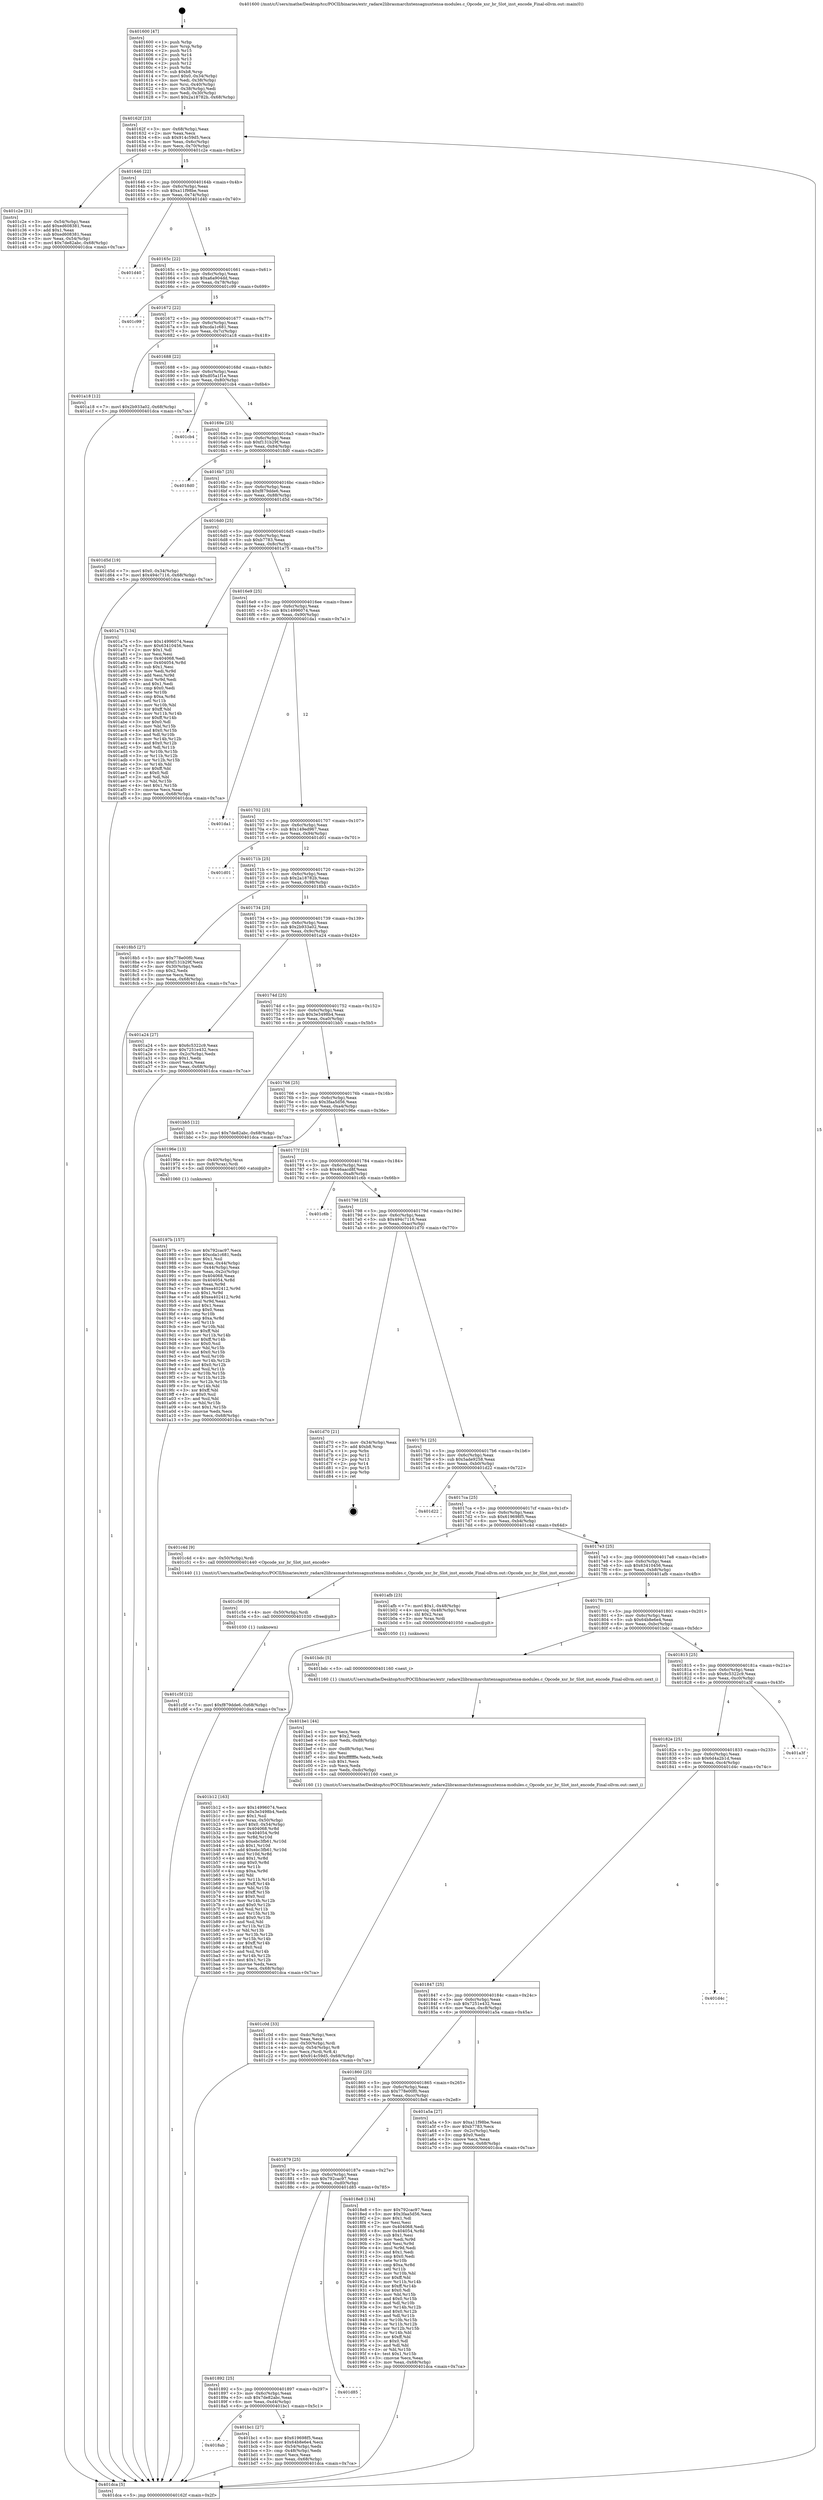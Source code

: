 digraph "0x401600" {
  label = "0x401600 (/mnt/c/Users/mathe/Desktop/tcc/POCII/binaries/extr_radare2librasmarchxtensagnuxtensa-modules.c_Opcode_xsr_br_Slot_inst_encode_Final-ollvm.out::main(0))"
  labelloc = "t"
  node[shape=record]

  Entry [label="",width=0.3,height=0.3,shape=circle,fillcolor=black,style=filled]
  "0x40162f" [label="{
     0x40162f [23]\l
     | [instrs]\l
     &nbsp;&nbsp;0x40162f \<+3\>: mov -0x68(%rbp),%eax\l
     &nbsp;&nbsp;0x401632 \<+2\>: mov %eax,%ecx\l
     &nbsp;&nbsp;0x401634 \<+6\>: sub $0x914c59d5,%ecx\l
     &nbsp;&nbsp;0x40163a \<+3\>: mov %eax,-0x6c(%rbp)\l
     &nbsp;&nbsp;0x40163d \<+3\>: mov %ecx,-0x70(%rbp)\l
     &nbsp;&nbsp;0x401640 \<+6\>: je 0000000000401c2e \<main+0x62e\>\l
  }"]
  "0x401c2e" [label="{
     0x401c2e [31]\l
     | [instrs]\l
     &nbsp;&nbsp;0x401c2e \<+3\>: mov -0x54(%rbp),%eax\l
     &nbsp;&nbsp;0x401c31 \<+5\>: add $0xed608381,%eax\l
     &nbsp;&nbsp;0x401c36 \<+3\>: add $0x1,%eax\l
     &nbsp;&nbsp;0x401c39 \<+5\>: sub $0xed608381,%eax\l
     &nbsp;&nbsp;0x401c3e \<+3\>: mov %eax,-0x54(%rbp)\l
     &nbsp;&nbsp;0x401c41 \<+7\>: movl $0x7de82abc,-0x68(%rbp)\l
     &nbsp;&nbsp;0x401c48 \<+5\>: jmp 0000000000401dca \<main+0x7ca\>\l
  }"]
  "0x401646" [label="{
     0x401646 [22]\l
     | [instrs]\l
     &nbsp;&nbsp;0x401646 \<+5\>: jmp 000000000040164b \<main+0x4b\>\l
     &nbsp;&nbsp;0x40164b \<+3\>: mov -0x6c(%rbp),%eax\l
     &nbsp;&nbsp;0x40164e \<+5\>: sub $0xa11f98be,%eax\l
     &nbsp;&nbsp;0x401653 \<+3\>: mov %eax,-0x74(%rbp)\l
     &nbsp;&nbsp;0x401656 \<+6\>: je 0000000000401d40 \<main+0x740\>\l
  }"]
  Exit [label="",width=0.3,height=0.3,shape=circle,fillcolor=black,style=filled,peripheries=2]
  "0x401d40" [label="{
     0x401d40\l
  }", style=dashed]
  "0x40165c" [label="{
     0x40165c [22]\l
     | [instrs]\l
     &nbsp;&nbsp;0x40165c \<+5\>: jmp 0000000000401661 \<main+0x61\>\l
     &nbsp;&nbsp;0x401661 \<+3\>: mov -0x6c(%rbp),%eax\l
     &nbsp;&nbsp;0x401664 \<+5\>: sub $0xa6a904dd,%eax\l
     &nbsp;&nbsp;0x401669 \<+3\>: mov %eax,-0x78(%rbp)\l
     &nbsp;&nbsp;0x40166c \<+6\>: je 0000000000401c99 \<main+0x699\>\l
  }"]
  "0x401c5f" [label="{
     0x401c5f [12]\l
     | [instrs]\l
     &nbsp;&nbsp;0x401c5f \<+7\>: movl $0xf879dde6,-0x68(%rbp)\l
     &nbsp;&nbsp;0x401c66 \<+5\>: jmp 0000000000401dca \<main+0x7ca\>\l
  }"]
  "0x401c99" [label="{
     0x401c99\l
  }", style=dashed]
  "0x401672" [label="{
     0x401672 [22]\l
     | [instrs]\l
     &nbsp;&nbsp;0x401672 \<+5\>: jmp 0000000000401677 \<main+0x77\>\l
     &nbsp;&nbsp;0x401677 \<+3\>: mov -0x6c(%rbp),%eax\l
     &nbsp;&nbsp;0x40167a \<+5\>: sub $0xcda1c681,%eax\l
     &nbsp;&nbsp;0x40167f \<+3\>: mov %eax,-0x7c(%rbp)\l
     &nbsp;&nbsp;0x401682 \<+6\>: je 0000000000401a18 \<main+0x418\>\l
  }"]
  "0x401c56" [label="{
     0x401c56 [9]\l
     | [instrs]\l
     &nbsp;&nbsp;0x401c56 \<+4\>: mov -0x50(%rbp),%rdi\l
     &nbsp;&nbsp;0x401c5a \<+5\>: call 0000000000401030 \<free@plt\>\l
     | [calls]\l
     &nbsp;&nbsp;0x401030 \{1\} (unknown)\l
  }"]
  "0x401a18" [label="{
     0x401a18 [12]\l
     | [instrs]\l
     &nbsp;&nbsp;0x401a18 \<+7\>: movl $0x2b933a02,-0x68(%rbp)\l
     &nbsp;&nbsp;0x401a1f \<+5\>: jmp 0000000000401dca \<main+0x7ca\>\l
  }"]
  "0x401688" [label="{
     0x401688 [22]\l
     | [instrs]\l
     &nbsp;&nbsp;0x401688 \<+5\>: jmp 000000000040168d \<main+0x8d\>\l
     &nbsp;&nbsp;0x40168d \<+3\>: mov -0x6c(%rbp),%eax\l
     &nbsp;&nbsp;0x401690 \<+5\>: sub $0xd05a1f1e,%eax\l
     &nbsp;&nbsp;0x401695 \<+3\>: mov %eax,-0x80(%rbp)\l
     &nbsp;&nbsp;0x401698 \<+6\>: je 0000000000401cb4 \<main+0x6b4\>\l
  }"]
  "0x401c0d" [label="{
     0x401c0d [33]\l
     | [instrs]\l
     &nbsp;&nbsp;0x401c0d \<+6\>: mov -0xdc(%rbp),%ecx\l
     &nbsp;&nbsp;0x401c13 \<+3\>: imul %eax,%ecx\l
     &nbsp;&nbsp;0x401c16 \<+4\>: mov -0x50(%rbp),%rdi\l
     &nbsp;&nbsp;0x401c1a \<+4\>: movslq -0x54(%rbp),%r8\l
     &nbsp;&nbsp;0x401c1e \<+4\>: mov %ecx,(%rdi,%r8,4)\l
     &nbsp;&nbsp;0x401c22 \<+7\>: movl $0x914c59d5,-0x68(%rbp)\l
     &nbsp;&nbsp;0x401c29 \<+5\>: jmp 0000000000401dca \<main+0x7ca\>\l
  }"]
  "0x401cb4" [label="{
     0x401cb4\l
  }", style=dashed]
  "0x40169e" [label="{
     0x40169e [25]\l
     | [instrs]\l
     &nbsp;&nbsp;0x40169e \<+5\>: jmp 00000000004016a3 \<main+0xa3\>\l
     &nbsp;&nbsp;0x4016a3 \<+3\>: mov -0x6c(%rbp),%eax\l
     &nbsp;&nbsp;0x4016a6 \<+5\>: sub $0xf131b29f,%eax\l
     &nbsp;&nbsp;0x4016ab \<+6\>: mov %eax,-0x84(%rbp)\l
     &nbsp;&nbsp;0x4016b1 \<+6\>: je 00000000004018d0 \<main+0x2d0\>\l
  }"]
  "0x401be1" [label="{
     0x401be1 [44]\l
     | [instrs]\l
     &nbsp;&nbsp;0x401be1 \<+2\>: xor %ecx,%ecx\l
     &nbsp;&nbsp;0x401be3 \<+5\>: mov $0x2,%edx\l
     &nbsp;&nbsp;0x401be8 \<+6\>: mov %edx,-0xd8(%rbp)\l
     &nbsp;&nbsp;0x401bee \<+1\>: cltd\l
     &nbsp;&nbsp;0x401bef \<+6\>: mov -0xd8(%rbp),%esi\l
     &nbsp;&nbsp;0x401bf5 \<+2\>: idiv %esi\l
     &nbsp;&nbsp;0x401bf7 \<+6\>: imul $0xfffffffe,%edx,%edx\l
     &nbsp;&nbsp;0x401bfd \<+3\>: sub $0x1,%ecx\l
     &nbsp;&nbsp;0x401c00 \<+2\>: sub %ecx,%edx\l
     &nbsp;&nbsp;0x401c02 \<+6\>: mov %edx,-0xdc(%rbp)\l
     &nbsp;&nbsp;0x401c08 \<+5\>: call 0000000000401160 \<next_i\>\l
     | [calls]\l
     &nbsp;&nbsp;0x401160 \{1\} (/mnt/c/Users/mathe/Desktop/tcc/POCII/binaries/extr_radare2librasmarchxtensagnuxtensa-modules.c_Opcode_xsr_br_Slot_inst_encode_Final-ollvm.out::next_i)\l
  }"]
  "0x4018d0" [label="{
     0x4018d0\l
  }", style=dashed]
  "0x4016b7" [label="{
     0x4016b7 [25]\l
     | [instrs]\l
     &nbsp;&nbsp;0x4016b7 \<+5\>: jmp 00000000004016bc \<main+0xbc\>\l
     &nbsp;&nbsp;0x4016bc \<+3\>: mov -0x6c(%rbp),%eax\l
     &nbsp;&nbsp;0x4016bf \<+5\>: sub $0xf879dde6,%eax\l
     &nbsp;&nbsp;0x4016c4 \<+6\>: mov %eax,-0x88(%rbp)\l
     &nbsp;&nbsp;0x4016ca \<+6\>: je 0000000000401d5d \<main+0x75d\>\l
  }"]
  "0x4018ab" [label="{
     0x4018ab\l
  }", style=dashed]
  "0x401d5d" [label="{
     0x401d5d [19]\l
     | [instrs]\l
     &nbsp;&nbsp;0x401d5d \<+7\>: movl $0x0,-0x34(%rbp)\l
     &nbsp;&nbsp;0x401d64 \<+7\>: movl $0x494c7116,-0x68(%rbp)\l
     &nbsp;&nbsp;0x401d6b \<+5\>: jmp 0000000000401dca \<main+0x7ca\>\l
  }"]
  "0x4016d0" [label="{
     0x4016d0 [25]\l
     | [instrs]\l
     &nbsp;&nbsp;0x4016d0 \<+5\>: jmp 00000000004016d5 \<main+0xd5\>\l
     &nbsp;&nbsp;0x4016d5 \<+3\>: mov -0x6c(%rbp),%eax\l
     &nbsp;&nbsp;0x4016d8 \<+5\>: sub $0xb7783,%eax\l
     &nbsp;&nbsp;0x4016dd \<+6\>: mov %eax,-0x8c(%rbp)\l
     &nbsp;&nbsp;0x4016e3 \<+6\>: je 0000000000401a75 \<main+0x475\>\l
  }"]
  "0x401bc1" [label="{
     0x401bc1 [27]\l
     | [instrs]\l
     &nbsp;&nbsp;0x401bc1 \<+5\>: mov $0x619698f5,%eax\l
     &nbsp;&nbsp;0x401bc6 \<+5\>: mov $0x64b8e6e4,%ecx\l
     &nbsp;&nbsp;0x401bcb \<+3\>: mov -0x54(%rbp),%edx\l
     &nbsp;&nbsp;0x401bce \<+3\>: cmp -0x48(%rbp),%edx\l
     &nbsp;&nbsp;0x401bd1 \<+3\>: cmovl %ecx,%eax\l
     &nbsp;&nbsp;0x401bd4 \<+3\>: mov %eax,-0x68(%rbp)\l
     &nbsp;&nbsp;0x401bd7 \<+5\>: jmp 0000000000401dca \<main+0x7ca\>\l
  }"]
  "0x401a75" [label="{
     0x401a75 [134]\l
     | [instrs]\l
     &nbsp;&nbsp;0x401a75 \<+5\>: mov $0x14996074,%eax\l
     &nbsp;&nbsp;0x401a7a \<+5\>: mov $0x63410456,%ecx\l
     &nbsp;&nbsp;0x401a7f \<+2\>: mov $0x1,%dl\l
     &nbsp;&nbsp;0x401a81 \<+2\>: xor %esi,%esi\l
     &nbsp;&nbsp;0x401a83 \<+7\>: mov 0x404068,%edi\l
     &nbsp;&nbsp;0x401a8a \<+8\>: mov 0x404054,%r8d\l
     &nbsp;&nbsp;0x401a92 \<+3\>: sub $0x1,%esi\l
     &nbsp;&nbsp;0x401a95 \<+3\>: mov %edi,%r9d\l
     &nbsp;&nbsp;0x401a98 \<+3\>: add %esi,%r9d\l
     &nbsp;&nbsp;0x401a9b \<+4\>: imul %r9d,%edi\l
     &nbsp;&nbsp;0x401a9f \<+3\>: and $0x1,%edi\l
     &nbsp;&nbsp;0x401aa2 \<+3\>: cmp $0x0,%edi\l
     &nbsp;&nbsp;0x401aa5 \<+4\>: sete %r10b\l
     &nbsp;&nbsp;0x401aa9 \<+4\>: cmp $0xa,%r8d\l
     &nbsp;&nbsp;0x401aad \<+4\>: setl %r11b\l
     &nbsp;&nbsp;0x401ab1 \<+3\>: mov %r10b,%bl\l
     &nbsp;&nbsp;0x401ab4 \<+3\>: xor $0xff,%bl\l
     &nbsp;&nbsp;0x401ab7 \<+3\>: mov %r11b,%r14b\l
     &nbsp;&nbsp;0x401aba \<+4\>: xor $0xff,%r14b\l
     &nbsp;&nbsp;0x401abe \<+3\>: xor $0x0,%dl\l
     &nbsp;&nbsp;0x401ac1 \<+3\>: mov %bl,%r15b\l
     &nbsp;&nbsp;0x401ac4 \<+4\>: and $0x0,%r15b\l
     &nbsp;&nbsp;0x401ac8 \<+3\>: and %dl,%r10b\l
     &nbsp;&nbsp;0x401acb \<+3\>: mov %r14b,%r12b\l
     &nbsp;&nbsp;0x401ace \<+4\>: and $0x0,%r12b\l
     &nbsp;&nbsp;0x401ad2 \<+3\>: and %dl,%r11b\l
     &nbsp;&nbsp;0x401ad5 \<+3\>: or %r10b,%r15b\l
     &nbsp;&nbsp;0x401ad8 \<+3\>: or %r11b,%r12b\l
     &nbsp;&nbsp;0x401adb \<+3\>: xor %r12b,%r15b\l
     &nbsp;&nbsp;0x401ade \<+3\>: or %r14b,%bl\l
     &nbsp;&nbsp;0x401ae1 \<+3\>: xor $0xff,%bl\l
     &nbsp;&nbsp;0x401ae4 \<+3\>: or $0x0,%dl\l
     &nbsp;&nbsp;0x401ae7 \<+2\>: and %dl,%bl\l
     &nbsp;&nbsp;0x401ae9 \<+3\>: or %bl,%r15b\l
     &nbsp;&nbsp;0x401aec \<+4\>: test $0x1,%r15b\l
     &nbsp;&nbsp;0x401af0 \<+3\>: cmovne %ecx,%eax\l
     &nbsp;&nbsp;0x401af3 \<+3\>: mov %eax,-0x68(%rbp)\l
     &nbsp;&nbsp;0x401af6 \<+5\>: jmp 0000000000401dca \<main+0x7ca\>\l
  }"]
  "0x4016e9" [label="{
     0x4016e9 [25]\l
     | [instrs]\l
     &nbsp;&nbsp;0x4016e9 \<+5\>: jmp 00000000004016ee \<main+0xee\>\l
     &nbsp;&nbsp;0x4016ee \<+3\>: mov -0x6c(%rbp),%eax\l
     &nbsp;&nbsp;0x4016f1 \<+5\>: sub $0x14996074,%eax\l
     &nbsp;&nbsp;0x4016f6 \<+6\>: mov %eax,-0x90(%rbp)\l
     &nbsp;&nbsp;0x4016fc \<+6\>: je 0000000000401da1 \<main+0x7a1\>\l
  }"]
  "0x401892" [label="{
     0x401892 [25]\l
     | [instrs]\l
     &nbsp;&nbsp;0x401892 \<+5\>: jmp 0000000000401897 \<main+0x297\>\l
     &nbsp;&nbsp;0x401897 \<+3\>: mov -0x6c(%rbp),%eax\l
     &nbsp;&nbsp;0x40189a \<+5\>: sub $0x7de82abc,%eax\l
     &nbsp;&nbsp;0x40189f \<+6\>: mov %eax,-0xd4(%rbp)\l
     &nbsp;&nbsp;0x4018a5 \<+6\>: je 0000000000401bc1 \<main+0x5c1\>\l
  }"]
  "0x401da1" [label="{
     0x401da1\l
  }", style=dashed]
  "0x401702" [label="{
     0x401702 [25]\l
     | [instrs]\l
     &nbsp;&nbsp;0x401702 \<+5\>: jmp 0000000000401707 \<main+0x107\>\l
     &nbsp;&nbsp;0x401707 \<+3\>: mov -0x6c(%rbp),%eax\l
     &nbsp;&nbsp;0x40170a \<+5\>: sub $0x149ed967,%eax\l
     &nbsp;&nbsp;0x40170f \<+6\>: mov %eax,-0x94(%rbp)\l
     &nbsp;&nbsp;0x401715 \<+6\>: je 0000000000401d01 \<main+0x701\>\l
  }"]
  "0x401d85" [label="{
     0x401d85\l
  }", style=dashed]
  "0x401d01" [label="{
     0x401d01\l
  }", style=dashed]
  "0x40171b" [label="{
     0x40171b [25]\l
     | [instrs]\l
     &nbsp;&nbsp;0x40171b \<+5\>: jmp 0000000000401720 \<main+0x120\>\l
     &nbsp;&nbsp;0x401720 \<+3\>: mov -0x6c(%rbp),%eax\l
     &nbsp;&nbsp;0x401723 \<+5\>: sub $0x2a18782b,%eax\l
     &nbsp;&nbsp;0x401728 \<+6\>: mov %eax,-0x98(%rbp)\l
     &nbsp;&nbsp;0x40172e \<+6\>: je 00000000004018b5 \<main+0x2b5\>\l
  }"]
  "0x401b12" [label="{
     0x401b12 [163]\l
     | [instrs]\l
     &nbsp;&nbsp;0x401b12 \<+5\>: mov $0x14996074,%ecx\l
     &nbsp;&nbsp;0x401b17 \<+5\>: mov $0x3e3498b4,%edx\l
     &nbsp;&nbsp;0x401b1c \<+3\>: mov $0x1,%sil\l
     &nbsp;&nbsp;0x401b1f \<+4\>: mov %rax,-0x50(%rbp)\l
     &nbsp;&nbsp;0x401b23 \<+7\>: movl $0x0,-0x54(%rbp)\l
     &nbsp;&nbsp;0x401b2a \<+8\>: mov 0x404068,%r8d\l
     &nbsp;&nbsp;0x401b32 \<+8\>: mov 0x404054,%r9d\l
     &nbsp;&nbsp;0x401b3a \<+3\>: mov %r8d,%r10d\l
     &nbsp;&nbsp;0x401b3d \<+7\>: sub $0xebc3fb61,%r10d\l
     &nbsp;&nbsp;0x401b44 \<+4\>: sub $0x1,%r10d\l
     &nbsp;&nbsp;0x401b48 \<+7\>: add $0xebc3fb61,%r10d\l
     &nbsp;&nbsp;0x401b4f \<+4\>: imul %r10d,%r8d\l
     &nbsp;&nbsp;0x401b53 \<+4\>: and $0x1,%r8d\l
     &nbsp;&nbsp;0x401b57 \<+4\>: cmp $0x0,%r8d\l
     &nbsp;&nbsp;0x401b5b \<+4\>: sete %r11b\l
     &nbsp;&nbsp;0x401b5f \<+4\>: cmp $0xa,%r9d\l
     &nbsp;&nbsp;0x401b63 \<+3\>: setl %bl\l
     &nbsp;&nbsp;0x401b66 \<+3\>: mov %r11b,%r14b\l
     &nbsp;&nbsp;0x401b69 \<+4\>: xor $0xff,%r14b\l
     &nbsp;&nbsp;0x401b6d \<+3\>: mov %bl,%r15b\l
     &nbsp;&nbsp;0x401b70 \<+4\>: xor $0xff,%r15b\l
     &nbsp;&nbsp;0x401b74 \<+4\>: xor $0x0,%sil\l
     &nbsp;&nbsp;0x401b78 \<+3\>: mov %r14b,%r12b\l
     &nbsp;&nbsp;0x401b7b \<+4\>: and $0x0,%r12b\l
     &nbsp;&nbsp;0x401b7f \<+3\>: and %sil,%r11b\l
     &nbsp;&nbsp;0x401b82 \<+3\>: mov %r15b,%r13b\l
     &nbsp;&nbsp;0x401b85 \<+4\>: and $0x0,%r13b\l
     &nbsp;&nbsp;0x401b89 \<+3\>: and %sil,%bl\l
     &nbsp;&nbsp;0x401b8c \<+3\>: or %r11b,%r12b\l
     &nbsp;&nbsp;0x401b8f \<+3\>: or %bl,%r13b\l
     &nbsp;&nbsp;0x401b92 \<+3\>: xor %r13b,%r12b\l
     &nbsp;&nbsp;0x401b95 \<+3\>: or %r15b,%r14b\l
     &nbsp;&nbsp;0x401b98 \<+4\>: xor $0xff,%r14b\l
     &nbsp;&nbsp;0x401b9c \<+4\>: or $0x0,%sil\l
     &nbsp;&nbsp;0x401ba0 \<+3\>: and %sil,%r14b\l
     &nbsp;&nbsp;0x401ba3 \<+3\>: or %r14b,%r12b\l
     &nbsp;&nbsp;0x401ba6 \<+4\>: test $0x1,%r12b\l
     &nbsp;&nbsp;0x401baa \<+3\>: cmovne %edx,%ecx\l
     &nbsp;&nbsp;0x401bad \<+3\>: mov %ecx,-0x68(%rbp)\l
     &nbsp;&nbsp;0x401bb0 \<+5\>: jmp 0000000000401dca \<main+0x7ca\>\l
  }"]
  "0x4018b5" [label="{
     0x4018b5 [27]\l
     | [instrs]\l
     &nbsp;&nbsp;0x4018b5 \<+5\>: mov $0x778e00f0,%eax\l
     &nbsp;&nbsp;0x4018ba \<+5\>: mov $0xf131b29f,%ecx\l
     &nbsp;&nbsp;0x4018bf \<+3\>: mov -0x30(%rbp),%edx\l
     &nbsp;&nbsp;0x4018c2 \<+3\>: cmp $0x2,%edx\l
     &nbsp;&nbsp;0x4018c5 \<+3\>: cmovne %ecx,%eax\l
     &nbsp;&nbsp;0x4018c8 \<+3\>: mov %eax,-0x68(%rbp)\l
     &nbsp;&nbsp;0x4018cb \<+5\>: jmp 0000000000401dca \<main+0x7ca\>\l
  }"]
  "0x401734" [label="{
     0x401734 [25]\l
     | [instrs]\l
     &nbsp;&nbsp;0x401734 \<+5\>: jmp 0000000000401739 \<main+0x139\>\l
     &nbsp;&nbsp;0x401739 \<+3\>: mov -0x6c(%rbp),%eax\l
     &nbsp;&nbsp;0x40173c \<+5\>: sub $0x2b933a02,%eax\l
     &nbsp;&nbsp;0x401741 \<+6\>: mov %eax,-0x9c(%rbp)\l
     &nbsp;&nbsp;0x401747 \<+6\>: je 0000000000401a24 \<main+0x424\>\l
  }"]
  "0x401dca" [label="{
     0x401dca [5]\l
     | [instrs]\l
     &nbsp;&nbsp;0x401dca \<+5\>: jmp 000000000040162f \<main+0x2f\>\l
  }"]
  "0x401600" [label="{
     0x401600 [47]\l
     | [instrs]\l
     &nbsp;&nbsp;0x401600 \<+1\>: push %rbp\l
     &nbsp;&nbsp;0x401601 \<+3\>: mov %rsp,%rbp\l
     &nbsp;&nbsp;0x401604 \<+2\>: push %r15\l
     &nbsp;&nbsp;0x401606 \<+2\>: push %r14\l
     &nbsp;&nbsp;0x401608 \<+2\>: push %r13\l
     &nbsp;&nbsp;0x40160a \<+2\>: push %r12\l
     &nbsp;&nbsp;0x40160c \<+1\>: push %rbx\l
     &nbsp;&nbsp;0x40160d \<+7\>: sub $0xb8,%rsp\l
     &nbsp;&nbsp;0x401614 \<+7\>: movl $0x0,-0x34(%rbp)\l
     &nbsp;&nbsp;0x40161b \<+3\>: mov %edi,-0x38(%rbp)\l
     &nbsp;&nbsp;0x40161e \<+4\>: mov %rsi,-0x40(%rbp)\l
     &nbsp;&nbsp;0x401622 \<+3\>: mov -0x38(%rbp),%edi\l
     &nbsp;&nbsp;0x401625 \<+3\>: mov %edi,-0x30(%rbp)\l
     &nbsp;&nbsp;0x401628 \<+7\>: movl $0x2a18782b,-0x68(%rbp)\l
  }"]
  "0x40197b" [label="{
     0x40197b [157]\l
     | [instrs]\l
     &nbsp;&nbsp;0x40197b \<+5\>: mov $0x792cac97,%ecx\l
     &nbsp;&nbsp;0x401980 \<+5\>: mov $0xcda1c681,%edx\l
     &nbsp;&nbsp;0x401985 \<+3\>: mov $0x1,%sil\l
     &nbsp;&nbsp;0x401988 \<+3\>: mov %eax,-0x44(%rbp)\l
     &nbsp;&nbsp;0x40198b \<+3\>: mov -0x44(%rbp),%eax\l
     &nbsp;&nbsp;0x40198e \<+3\>: mov %eax,-0x2c(%rbp)\l
     &nbsp;&nbsp;0x401991 \<+7\>: mov 0x404068,%eax\l
     &nbsp;&nbsp;0x401998 \<+8\>: mov 0x404054,%r8d\l
     &nbsp;&nbsp;0x4019a0 \<+3\>: mov %eax,%r9d\l
     &nbsp;&nbsp;0x4019a3 \<+7\>: sub $0xea402412,%r9d\l
     &nbsp;&nbsp;0x4019aa \<+4\>: sub $0x1,%r9d\l
     &nbsp;&nbsp;0x4019ae \<+7\>: add $0xea402412,%r9d\l
     &nbsp;&nbsp;0x4019b5 \<+4\>: imul %r9d,%eax\l
     &nbsp;&nbsp;0x4019b9 \<+3\>: and $0x1,%eax\l
     &nbsp;&nbsp;0x4019bc \<+3\>: cmp $0x0,%eax\l
     &nbsp;&nbsp;0x4019bf \<+4\>: sete %r10b\l
     &nbsp;&nbsp;0x4019c3 \<+4\>: cmp $0xa,%r8d\l
     &nbsp;&nbsp;0x4019c7 \<+4\>: setl %r11b\l
     &nbsp;&nbsp;0x4019cb \<+3\>: mov %r10b,%bl\l
     &nbsp;&nbsp;0x4019ce \<+3\>: xor $0xff,%bl\l
     &nbsp;&nbsp;0x4019d1 \<+3\>: mov %r11b,%r14b\l
     &nbsp;&nbsp;0x4019d4 \<+4\>: xor $0xff,%r14b\l
     &nbsp;&nbsp;0x4019d8 \<+4\>: xor $0x0,%sil\l
     &nbsp;&nbsp;0x4019dc \<+3\>: mov %bl,%r15b\l
     &nbsp;&nbsp;0x4019df \<+4\>: and $0x0,%r15b\l
     &nbsp;&nbsp;0x4019e3 \<+3\>: and %sil,%r10b\l
     &nbsp;&nbsp;0x4019e6 \<+3\>: mov %r14b,%r12b\l
     &nbsp;&nbsp;0x4019e9 \<+4\>: and $0x0,%r12b\l
     &nbsp;&nbsp;0x4019ed \<+3\>: and %sil,%r11b\l
     &nbsp;&nbsp;0x4019f0 \<+3\>: or %r10b,%r15b\l
     &nbsp;&nbsp;0x4019f3 \<+3\>: or %r11b,%r12b\l
     &nbsp;&nbsp;0x4019f6 \<+3\>: xor %r12b,%r15b\l
     &nbsp;&nbsp;0x4019f9 \<+3\>: or %r14b,%bl\l
     &nbsp;&nbsp;0x4019fc \<+3\>: xor $0xff,%bl\l
     &nbsp;&nbsp;0x4019ff \<+4\>: or $0x0,%sil\l
     &nbsp;&nbsp;0x401a03 \<+3\>: and %sil,%bl\l
     &nbsp;&nbsp;0x401a06 \<+3\>: or %bl,%r15b\l
     &nbsp;&nbsp;0x401a09 \<+4\>: test $0x1,%r15b\l
     &nbsp;&nbsp;0x401a0d \<+3\>: cmovne %edx,%ecx\l
     &nbsp;&nbsp;0x401a10 \<+3\>: mov %ecx,-0x68(%rbp)\l
     &nbsp;&nbsp;0x401a13 \<+5\>: jmp 0000000000401dca \<main+0x7ca\>\l
  }"]
  "0x401a24" [label="{
     0x401a24 [27]\l
     | [instrs]\l
     &nbsp;&nbsp;0x401a24 \<+5\>: mov $0x6c5322c9,%eax\l
     &nbsp;&nbsp;0x401a29 \<+5\>: mov $0x7251e432,%ecx\l
     &nbsp;&nbsp;0x401a2e \<+3\>: mov -0x2c(%rbp),%edx\l
     &nbsp;&nbsp;0x401a31 \<+3\>: cmp $0x1,%edx\l
     &nbsp;&nbsp;0x401a34 \<+3\>: cmovl %ecx,%eax\l
     &nbsp;&nbsp;0x401a37 \<+3\>: mov %eax,-0x68(%rbp)\l
     &nbsp;&nbsp;0x401a3a \<+5\>: jmp 0000000000401dca \<main+0x7ca\>\l
  }"]
  "0x40174d" [label="{
     0x40174d [25]\l
     | [instrs]\l
     &nbsp;&nbsp;0x40174d \<+5\>: jmp 0000000000401752 \<main+0x152\>\l
     &nbsp;&nbsp;0x401752 \<+3\>: mov -0x6c(%rbp),%eax\l
     &nbsp;&nbsp;0x401755 \<+5\>: sub $0x3e3498b4,%eax\l
     &nbsp;&nbsp;0x40175a \<+6\>: mov %eax,-0xa0(%rbp)\l
     &nbsp;&nbsp;0x401760 \<+6\>: je 0000000000401bb5 \<main+0x5b5\>\l
  }"]
  "0x401879" [label="{
     0x401879 [25]\l
     | [instrs]\l
     &nbsp;&nbsp;0x401879 \<+5\>: jmp 000000000040187e \<main+0x27e\>\l
     &nbsp;&nbsp;0x40187e \<+3\>: mov -0x6c(%rbp),%eax\l
     &nbsp;&nbsp;0x401881 \<+5\>: sub $0x792cac97,%eax\l
     &nbsp;&nbsp;0x401886 \<+6\>: mov %eax,-0xd0(%rbp)\l
     &nbsp;&nbsp;0x40188c \<+6\>: je 0000000000401d85 \<main+0x785\>\l
  }"]
  "0x401bb5" [label="{
     0x401bb5 [12]\l
     | [instrs]\l
     &nbsp;&nbsp;0x401bb5 \<+7\>: movl $0x7de82abc,-0x68(%rbp)\l
     &nbsp;&nbsp;0x401bbc \<+5\>: jmp 0000000000401dca \<main+0x7ca\>\l
  }"]
  "0x401766" [label="{
     0x401766 [25]\l
     | [instrs]\l
     &nbsp;&nbsp;0x401766 \<+5\>: jmp 000000000040176b \<main+0x16b\>\l
     &nbsp;&nbsp;0x40176b \<+3\>: mov -0x6c(%rbp),%eax\l
     &nbsp;&nbsp;0x40176e \<+5\>: sub $0x3faa5d56,%eax\l
     &nbsp;&nbsp;0x401773 \<+6\>: mov %eax,-0xa4(%rbp)\l
     &nbsp;&nbsp;0x401779 \<+6\>: je 000000000040196e \<main+0x36e\>\l
  }"]
  "0x4018e8" [label="{
     0x4018e8 [134]\l
     | [instrs]\l
     &nbsp;&nbsp;0x4018e8 \<+5\>: mov $0x792cac97,%eax\l
     &nbsp;&nbsp;0x4018ed \<+5\>: mov $0x3faa5d56,%ecx\l
     &nbsp;&nbsp;0x4018f2 \<+2\>: mov $0x1,%dl\l
     &nbsp;&nbsp;0x4018f4 \<+2\>: xor %esi,%esi\l
     &nbsp;&nbsp;0x4018f6 \<+7\>: mov 0x404068,%edi\l
     &nbsp;&nbsp;0x4018fd \<+8\>: mov 0x404054,%r8d\l
     &nbsp;&nbsp;0x401905 \<+3\>: sub $0x1,%esi\l
     &nbsp;&nbsp;0x401908 \<+3\>: mov %edi,%r9d\l
     &nbsp;&nbsp;0x40190b \<+3\>: add %esi,%r9d\l
     &nbsp;&nbsp;0x40190e \<+4\>: imul %r9d,%edi\l
     &nbsp;&nbsp;0x401912 \<+3\>: and $0x1,%edi\l
     &nbsp;&nbsp;0x401915 \<+3\>: cmp $0x0,%edi\l
     &nbsp;&nbsp;0x401918 \<+4\>: sete %r10b\l
     &nbsp;&nbsp;0x40191c \<+4\>: cmp $0xa,%r8d\l
     &nbsp;&nbsp;0x401920 \<+4\>: setl %r11b\l
     &nbsp;&nbsp;0x401924 \<+3\>: mov %r10b,%bl\l
     &nbsp;&nbsp;0x401927 \<+3\>: xor $0xff,%bl\l
     &nbsp;&nbsp;0x40192a \<+3\>: mov %r11b,%r14b\l
     &nbsp;&nbsp;0x40192d \<+4\>: xor $0xff,%r14b\l
     &nbsp;&nbsp;0x401931 \<+3\>: xor $0x0,%dl\l
     &nbsp;&nbsp;0x401934 \<+3\>: mov %bl,%r15b\l
     &nbsp;&nbsp;0x401937 \<+4\>: and $0x0,%r15b\l
     &nbsp;&nbsp;0x40193b \<+3\>: and %dl,%r10b\l
     &nbsp;&nbsp;0x40193e \<+3\>: mov %r14b,%r12b\l
     &nbsp;&nbsp;0x401941 \<+4\>: and $0x0,%r12b\l
     &nbsp;&nbsp;0x401945 \<+3\>: and %dl,%r11b\l
     &nbsp;&nbsp;0x401948 \<+3\>: or %r10b,%r15b\l
     &nbsp;&nbsp;0x40194b \<+3\>: or %r11b,%r12b\l
     &nbsp;&nbsp;0x40194e \<+3\>: xor %r12b,%r15b\l
     &nbsp;&nbsp;0x401951 \<+3\>: or %r14b,%bl\l
     &nbsp;&nbsp;0x401954 \<+3\>: xor $0xff,%bl\l
     &nbsp;&nbsp;0x401957 \<+3\>: or $0x0,%dl\l
     &nbsp;&nbsp;0x40195a \<+2\>: and %dl,%bl\l
     &nbsp;&nbsp;0x40195c \<+3\>: or %bl,%r15b\l
     &nbsp;&nbsp;0x40195f \<+4\>: test $0x1,%r15b\l
     &nbsp;&nbsp;0x401963 \<+3\>: cmovne %ecx,%eax\l
     &nbsp;&nbsp;0x401966 \<+3\>: mov %eax,-0x68(%rbp)\l
     &nbsp;&nbsp;0x401969 \<+5\>: jmp 0000000000401dca \<main+0x7ca\>\l
  }"]
  "0x40196e" [label="{
     0x40196e [13]\l
     | [instrs]\l
     &nbsp;&nbsp;0x40196e \<+4\>: mov -0x40(%rbp),%rax\l
     &nbsp;&nbsp;0x401972 \<+4\>: mov 0x8(%rax),%rdi\l
     &nbsp;&nbsp;0x401976 \<+5\>: call 0000000000401060 \<atoi@plt\>\l
     | [calls]\l
     &nbsp;&nbsp;0x401060 \{1\} (unknown)\l
  }"]
  "0x40177f" [label="{
     0x40177f [25]\l
     | [instrs]\l
     &nbsp;&nbsp;0x40177f \<+5\>: jmp 0000000000401784 \<main+0x184\>\l
     &nbsp;&nbsp;0x401784 \<+3\>: mov -0x6c(%rbp),%eax\l
     &nbsp;&nbsp;0x401787 \<+5\>: sub $0x46aacd8f,%eax\l
     &nbsp;&nbsp;0x40178c \<+6\>: mov %eax,-0xa8(%rbp)\l
     &nbsp;&nbsp;0x401792 \<+6\>: je 0000000000401c6b \<main+0x66b\>\l
  }"]
  "0x401860" [label="{
     0x401860 [25]\l
     | [instrs]\l
     &nbsp;&nbsp;0x401860 \<+5\>: jmp 0000000000401865 \<main+0x265\>\l
     &nbsp;&nbsp;0x401865 \<+3\>: mov -0x6c(%rbp),%eax\l
     &nbsp;&nbsp;0x401868 \<+5\>: sub $0x778e00f0,%eax\l
     &nbsp;&nbsp;0x40186d \<+6\>: mov %eax,-0xcc(%rbp)\l
     &nbsp;&nbsp;0x401873 \<+6\>: je 00000000004018e8 \<main+0x2e8\>\l
  }"]
  "0x401c6b" [label="{
     0x401c6b\l
  }", style=dashed]
  "0x401798" [label="{
     0x401798 [25]\l
     | [instrs]\l
     &nbsp;&nbsp;0x401798 \<+5\>: jmp 000000000040179d \<main+0x19d\>\l
     &nbsp;&nbsp;0x40179d \<+3\>: mov -0x6c(%rbp),%eax\l
     &nbsp;&nbsp;0x4017a0 \<+5\>: sub $0x494c7116,%eax\l
     &nbsp;&nbsp;0x4017a5 \<+6\>: mov %eax,-0xac(%rbp)\l
     &nbsp;&nbsp;0x4017ab \<+6\>: je 0000000000401d70 \<main+0x770\>\l
  }"]
  "0x401a5a" [label="{
     0x401a5a [27]\l
     | [instrs]\l
     &nbsp;&nbsp;0x401a5a \<+5\>: mov $0xa11f98be,%eax\l
     &nbsp;&nbsp;0x401a5f \<+5\>: mov $0xb7783,%ecx\l
     &nbsp;&nbsp;0x401a64 \<+3\>: mov -0x2c(%rbp),%edx\l
     &nbsp;&nbsp;0x401a67 \<+3\>: cmp $0x0,%edx\l
     &nbsp;&nbsp;0x401a6a \<+3\>: cmove %ecx,%eax\l
     &nbsp;&nbsp;0x401a6d \<+3\>: mov %eax,-0x68(%rbp)\l
     &nbsp;&nbsp;0x401a70 \<+5\>: jmp 0000000000401dca \<main+0x7ca\>\l
  }"]
  "0x401d70" [label="{
     0x401d70 [21]\l
     | [instrs]\l
     &nbsp;&nbsp;0x401d70 \<+3\>: mov -0x34(%rbp),%eax\l
     &nbsp;&nbsp;0x401d73 \<+7\>: add $0xb8,%rsp\l
     &nbsp;&nbsp;0x401d7a \<+1\>: pop %rbx\l
     &nbsp;&nbsp;0x401d7b \<+2\>: pop %r12\l
     &nbsp;&nbsp;0x401d7d \<+2\>: pop %r13\l
     &nbsp;&nbsp;0x401d7f \<+2\>: pop %r14\l
     &nbsp;&nbsp;0x401d81 \<+2\>: pop %r15\l
     &nbsp;&nbsp;0x401d83 \<+1\>: pop %rbp\l
     &nbsp;&nbsp;0x401d84 \<+1\>: ret\l
  }"]
  "0x4017b1" [label="{
     0x4017b1 [25]\l
     | [instrs]\l
     &nbsp;&nbsp;0x4017b1 \<+5\>: jmp 00000000004017b6 \<main+0x1b6\>\l
     &nbsp;&nbsp;0x4017b6 \<+3\>: mov -0x6c(%rbp),%eax\l
     &nbsp;&nbsp;0x4017b9 \<+5\>: sub $0x5ade9258,%eax\l
     &nbsp;&nbsp;0x4017be \<+6\>: mov %eax,-0xb0(%rbp)\l
     &nbsp;&nbsp;0x4017c4 \<+6\>: je 0000000000401d22 \<main+0x722\>\l
  }"]
  "0x401847" [label="{
     0x401847 [25]\l
     | [instrs]\l
     &nbsp;&nbsp;0x401847 \<+5\>: jmp 000000000040184c \<main+0x24c\>\l
     &nbsp;&nbsp;0x40184c \<+3\>: mov -0x6c(%rbp),%eax\l
     &nbsp;&nbsp;0x40184f \<+5\>: sub $0x7251e432,%eax\l
     &nbsp;&nbsp;0x401854 \<+6\>: mov %eax,-0xc8(%rbp)\l
     &nbsp;&nbsp;0x40185a \<+6\>: je 0000000000401a5a \<main+0x45a\>\l
  }"]
  "0x401d22" [label="{
     0x401d22\l
  }", style=dashed]
  "0x4017ca" [label="{
     0x4017ca [25]\l
     | [instrs]\l
     &nbsp;&nbsp;0x4017ca \<+5\>: jmp 00000000004017cf \<main+0x1cf\>\l
     &nbsp;&nbsp;0x4017cf \<+3\>: mov -0x6c(%rbp),%eax\l
     &nbsp;&nbsp;0x4017d2 \<+5\>: sub $0x619698f5,%eax\l
     &nbsp;&nbsp;0x4017d7 \<+6\>: mov %eax,-0xb4(%rbp)\l
     &nbsp;&nbsp;0x4017dd \<+6\>: je 0000000000401c4d \<main+0x64d\>\l
  }"]
  "0x401d4c" [label="{
     0x401d4c\l
  }", style=dashed]
  "0x401c4d" [label="{
     0x401c4d [9]\l
     | [instrs]\l
     &nbsp;&nbsp;0x401c4d \<+4\>: mov -0x50(%rbp),%rdi\l
     &nbsp;&nbsp;0x401c51 \<+5\>: call 0000000000401440 \<Opcode_xsr_br_Slot_inst_encode\>\l
     | [calls]\l
     &nbsp;&nbsp;0x401440 \{1\} (/mnt/c/Users/mathe/Desktop/tcc/POCII/binaries/extr_radare2librasmarchxtensagnuxtensa-modules.c_Opcode_xsr_br_Slot_inst_encode_Final-ollvm.out::Opcode_xsr_br_Slot_inst_encode)\l
  }"]
  "0x4017e3" [label="{
     0x4017e3 [25]\l
     | [instrs]\l
     &nbsp;&nbsp;0x4017e3 \<+5\>: jmp 00000000004017e8 \<main+0x1e8\>\l
     &nbsp;&nbsp;0x4017e8 \<+3\>: mov -0x6c(%rbp),%eax\l
     &nbsp;&nbsp;0x4017eb \<+5\>: sub $0x63410456,%eax\l
     &nbsp;&nbsp;0x4017f0 \<+6\>: mov %eax,-0xb8(%rbp)\l
     &nbsp;&nbsp;0x4017f6 \<+6\>: je 0000000000401afb \<main+0x4fb\>\l
  }"]
  "0x40182e" [label="{
     0x40182e [25]\l
     | [instrs]\l
     &nbsp;&nbsp;0x40182e \<+5\>: jmp 0000000000401833 \<main+0x233\>\l
     &nbsp;&nbsp;0x401833 \<+3\>: mov -0x6c(%rbp),%eax\l
     &nbsp;&nbsp;0x401836 \<+5\>: sub $0x6d4a2b1d,%eax\l
     &nbsp;&nbsp;0x40183b \<+6\>: mov %eax,-0xc4(%rbp)\l
     &nbsp;&nbsp;0x401841 \<+6\>: je 0000000000401d4c \<main+0x74c\>\l
  }"]
  "0x401afb" [label="{
     0x401afb [23]\l
     | [instrs]\l
     &nbsp;&nbsp;0x401afb \<+7\>: movl $0x1,-0x48(%rbp)\l
     &nbsp;&nbsp;0x401b02 \<+4\>: movslq -0x48(%rbp),%rax\l
     &nbsp;&nbsp;0x401b06 \<+4\>: shl $0x2,%rax\l
     &nbsp;&nbsp;0x401b0a \<+3\>: mov %rax,%rdi\l
     &nbsp;&nbsp;0x401b0d \<+5\>: call 0000000000401050 \<malloc@plt\>\l
     | [calls]\l
     &nbsp;&nbsp;0x401050 \{1\} (unknown)\l
  }"]
  "0x4017fc" [label="{
     0x4017fc [25]\l
     | [instrs]\l
     &nbsp;&nbsp;0x4017fc \<+5\>: jmp 0000000000401801 \<main+0x201\>\l
     &nbsp;&nbsp;0x401801 \<+3\>: mov -0x6c(%rbp),%eax\l
     &nbsp;&nbsp;0x401804 \<+5\>: sub $0x64b8e6e4,%eax\l
     &nbsp;&nbsp;0x401809 \<+6\>: mov %eax,-0xbc(%rbp)\l
     &nbsp;&nbsp;0x40180f \<+6\>: je 0000000000401bdc \<main+0x5dc\>\l
  }"]
  "0x401a3f" [label="{
     0x401a3f\l
  }", style=dashed]
  "0x401bdc" [label="{
     0x401bdc [5]\l
     | [instrs]\l
     &nbsp;&nbsp;0x401bdc \<+5\>: call 0000000000401160 \<next_i\>\l
     | [calls]\l
     &nbsp;&nbsp;0x401160 \{1\} (/mnt/c/Users/mathe/Desktop/tcc/POCII/binaries/extr_radare2librasmarchxtensagnuxtensa-modules.c_Opcode_xsr_br_Slot_inst_encode_Final-ollvm.out::next_i)\l
  }"]
  "0x401815" [label="{
     0x401815 [25]\l
     | [instrs]\l
     &nbsp;&nbsp;0x401815 \<+5\>: jmp 000000000040181a \<main+0x21a\>\l
     &nbsp;&nbsp;0x40181a \<+3\>: mov -0x6c(%rbp),%eax\l
     &nbsp;&nbsp;0x40181d \<+5\>: sub $0x6c5322c9,%eax\l
     &nbsp;&nbsp;0x401822 \<+6\>: mov %eax,-0xc0(%rbp)\l
     &nbsp;&nbsp;0x401828 \<+6\>: je 0000000000401a3f \<main+0x43f\>\l
  }"]
  Entry -> "0x401600" [label=" 1"]
  "0x40162f" -> "0x401c2e" [label=" 1"]
  "0x40162f" -> "0x401646" [label=" 15"]
  "0x401d70" -> Exit [label=" 1"]
  "0x401646" -> "0x401d40" [label=" 0"]
  "0x401646" -> "0x40165c" [label=" 15"]
  "0x401d5d" -> "0x401dca" [label=" 1"]
  "0x40165c" -> "0x401c99" [label=" 0"]
  "0x40165c" -> "0x401672" [label=" 15"]
  "0x401c5f" -> "0x401dca" [label=" 1"]
  "0x401672" -> "0x401a18" [label=" 1"]
  "0x401672" -> "0x401688" [label=" 14"]
  "0x401c56" -> "0x401c5f" [label=" 1"]
  "0x401688" -> "0x401cb4" [label=" 0"]
  "0x401688" -> "0x40169e" [label=" 14"]
  "0x401c4d" -> "0x401c56" [label=" 1"]
  "0x40169e" -> "0x4018d0" [label=" 0"]
  "0x40169e" -> "0x4016b7" [label=" 14"]
  "0x401c2e" -> "0x401dca" [label=" 1"]
  "0x4016b7" -> "0x401d5d" [label=" 1"]
  "0x4016b7" -> "0x4016d0" [label=" 13"]
  "0x401c0d" -> "0x401dca" [label=" 1"]
  "0x4016d0" -> "0x401a75" [label=" 1"]
  "0x4016d0" -> "0x4016e9" [label=" 12"]
  "0x401be1" -> "0x401c0d" [label=" 1"]
  "0x4016e9" -> "0x401da1" [label=" 0"]
  "0x4016e9" -> "0x401702" [label=" 12"]
  "0x401bc1" -> "0x401dca" [label=" 2"]
  "0x401702" -> "0x401d01" [label=" 0"]
  "0x401702" -> "0x40171b" [label=" 12"]
  "0x401892" -> "0x4018ab" [label=" 0"]
  "0x40171b" -> "0x4018b5" [label=" 1"]
  "0x40171b" -> "0x401734" [label=" 11"]
  "0x4018b5" -> "0x401dca" [label=" 1"]
  "0x401600" -> "0x40162f" [label=" 1"]
  "0x401dca" -> "0x40162f" [label=" 15"]
  "0x401bdc" -> "0x401be1" [label=" 1"]
  "0x401734" -> "0x401a24" [label=" 1"]
  "0x401734" -> "0x40174d" [label=" 10"]
  "0x401879" -> "0x401892" [label=" 2"]
  "0x40174d" -> "0x401bb5" [label=" 1"]
  "0x40174d" -> "0x401766" [label=" 9"]
  "0x401879" -> "0x401d85" [label=" 0"]
  "0x401766" -> "0x40196e" [label=" 1"]
  "0x401766" -> "0x40177f" [label=" 8"]
  "0x401892" -> "0x401bc1" [label=" 2"]
  "0x40177f" -> "0x401c6b" [label=" 0"]
  "0x40177f" -> "0x401798" [label=" 8"]
  "0x401b12" -> "0x401dca" [label=" 1"]
  "0x401798" -> "0x401d70" [label=" 1"]
  "0x401798" -> "0x4017b1" [label=" 7"]
  "0x401afb" -> "0x401b12" [label=" 1"]
  "0x4017b1" -> "0x401d22" [label=" 0"]
  "0x4017b1" -> "0x4017ca" [label=" 7"]
  "0x401a5a" -> "0x401dca" [label=" 1"]
  "0x4017ca" -> "0x401c4d" [label=" 1"]
  "0x4017ca" -> "0x4017e3" [label=" 6"]
  "0x401a24" -> "0x401dca" [label=" 1"]
  "0x4017e3" -> "0x401afb" [label=" 1"]
  "0x4017e3" -> "0x4017fc" [label=" 5"]
  "0x40197b" -> "0x401dca" [label=" 1"]
  "0x4017fc" -> "0x401bdc" [label=" 1"]
  "0x4017fc" -> "0x401815" [label=" 4"]
  "0x40196e" -> "0x40197b" [label=" 1"]
  "0x401815" -> "0x401a3f" [label=" 0"]
  "0x401815" -> "0x40182e" [label=" 4"]
  "0x401a18" -> "0x401dca" [label=" 1"]
  "0x40182e" -> "0x401d4c" [label=" 0"]
  "0x40182e" -> "0x401847" [label=" 4"]
  "0x401a75" -> "0x401dca" [label=" 1"]
  "0x401847" -> "0x401a5a" [label=" 1"]
  "0x401847" -> "0x401860" [label=" 3"]
  "0x401bb5" -> "0x401dca" [label=" 1"]
  "0x401860" -> "0x4018e8" [label=" 1"]
  "0x401860" -> "0x401879" [label=" 2"]
  "0x4018e8" -> "0x401dca" [label=" 1"]
}
